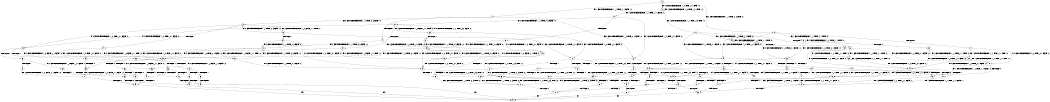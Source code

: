 digraph BCG {
size = "7, 10.5";
center = TRUE;
node [shape = circle];
0 [peripheries = 2];
0 -> 1 [label = "EX !1 !ATOMIC_EXCH_BRANCH (1, +1, TRUE, +1, 1, FALSE) !:0:"];
0 -> 2 [label = "EX !2 !ATOMIC_EXCH_BRANCH (1, +1, TRUE, +0, 3, TRUE) !:0:"];
0 -> 3 [label = "EX !0 !ATOMIC_EXCH_BRANCH (1, +0, TRUE, +0, 1, TRUE) !:0:"];
1 -> 4 [label = "TERMINATE !1"];
1 -> 5 [label = "EX !2 !ATOMIC_EXCH_BRANCH (1, +1, TRUE, +0, 3, FALSE) !:0:"];
1 -> 6 [label = "EX !0 !ATOMIC_EXCH_BRANCH (1, +0, TRUE, +0, 1, FALSE) !:0:"];
2 -> 7 [label = "TERMINATE !2"];
2 -> 8 [label = "EX !1 !ATOMIC_EXCH_BRANCH (1, +1, TRUE, +1, 1, TRUE) !:0:"];
2 -> 9 [label = "EX !0 !ATOMIC_EXCH_BRANCH (1, +0, TRUE, +0, 1, FALSE) !:0:"];
3 -> 10 [label = "EX !1 !ATOMIC_EXCH_BRANCH (1, +1, TRUE, +1, 1, FALSE) !:0:"];
3 -> 11 [label = "EX !2 !ATOMIC_EXCH_BRANCH (1, +1, TRUE, +0, 3, TRUE) !:0:"];
3 -> 3 [label = "EX !0 !ATOMIC_EXCH_BRANCH (1, +0, TRUE, +0, 1, TRUE) !:0:"];
4 -> 12 [label = "EX !2 !ATOMIC_EXCH_BRANCH (1, +1, TRUE, +0, 3, FALSE) !:0:"];
4 -> 13 [label = "EX !0 !ATOMIC_EXCH_BRANCH (1, +0, TRUE, +0, 1, FALSE) !:0:"];
5 -> 14 [label = "TERMINATE !1"];
5 -> 15 [label = "EX !0 !ATOMIC_EXCH_BRANCH (1, +0, TRUE, +0, 1, FALSE) !:0:"];
5 -> 16 [label = "EX !2 !ATOMIC_EXCH_BRANCH (1, +0, FALSE, +1, 1, TRUE) !:0:"];
6 -> 17 [label = "TERMINATE !1"];
6 -> 18 [label = "TERMINATE !0"];
6 -> 19 [label = "EX !2 !ATOMIC_EXCH_BRANCH (1, +1, TRUE, +0, 3, TRUE) !:0:"];
7 -> 20 [label = "EX !1 !ATOMIC_EXCH_BRANCH (1, +1, TRUE, +1, 1, TRUE) !:0:"];
7 -> 21 [label = "EX !0 !ATOMIC_EXCH_BRANCH (1, +0, TRUE, +0, 1, FALSE) !:0:"];
8 -> 22 [label = "TERMINATE !2"];
8 -> 23 [label = "EX !0 !ATOMIC_EXCH_BRANCH (1, +0, TRUE, +0, 1, FALSE) !:0:"];
8 -> 8 [label = "EX !1 !ATOMIC_EXCH_BRANCH (1, +1, TRUE, +1, 1, TRUE) !:0:"];
9 -> 24 [label = "TERMINATE !2"];
9 -> 25 [label = "TERMINATE !0"];
9 -> 19 [label = "EX !1 !ATOMIC_EXCH_BRANCH (1, +1, TRUE, +1, 1, FALSE) !:0:"];
10 -> 26 [label = "TERMINATE !1"];
10 -> 27 [label = "EX !2 !ATOMIC_EXCH_BRANCH (1, +1, TRUE, +0, 3, FALSE) !:0:"];
10 -> 6 [label = "EX !0 !ATOMIC_EXCH_BRANCH (1, +0, TRUE, +0, 1, FALSE) !:0:"];
11 -> 28 [label = "TERMINATE !2"];
11 -> 29 [label = "EX !1 !ATOMIC_EXCH_BRANCH (1, +1, TRUE, +1, 1, TRUE) !:0:"];
11 -> 9 [label = "EX !0 !ATOMIC_EXCH_BRANCH (1, +0, TRUE, +0, 1, FALSE) !:0:"];
12 -> 30 [label = "EX !0 !ATOMIC_EXCH_BRANCH (1, +0, TRUE, +0, 1, FALSE) !:0:"];
12 -> 31 [label = "EX !2 !ATOMIC_EXCH_BRANCH (1, +0, FALSE, +1, 1, TRUE) !:0:"];
13 -> 32 [label = "TERMINATE !0"];
13 -> 33 [label = "EX !2 !ATOMIC_EXCH_BRANCH (1, +1, TRUE, +0, 3, TRUE) !:0:"];
14 -> 30 [label = "EX !0 !ATOMIC_EXCH_BRANCH (1, +0, TRUE, +0, 1, FALSE) !:0:"];
14 -> 31 [label = "EX !2 !ATOMIC_EXCH_BRANCH (1, +0, FALSE, +1, 1, TRUE) !:0:"];
15 -> 34 [label = "TERMINATE !1"];
15 -> 35 [label = "TERMINATE !0"];
15 -> 36 [label = "EX !2 !ATOMIC_EXCH_BRANCH (1, +0, FALSE, +1, 1, FALSE) !:0:"];
16 -> 37 [label = "TERMINATE !1"];
16 -> 38 [label = "EX !0 !ATOMIC_EXCH_BRANCH (1, +0, TRUE, +0, 1, FALSE) !:0:"];
16 -> 5 [label = "EX !2 !ATOMIC_EXCH_BRANCH (1, +1, TRUE, +0, 3, FALSE) !:0:"];
17 -> 32 [label = "TERMINATE !0"];
17 -> 33 [label = "EX !2 !ATOMIC_EXCH_BRANCH (1, +1, TRUE, +0, 3, TRUE) !:0:"];
18 -> 39 [label = "TERMINATE !1"];
18 -> 40 [label = "EX !2 !ATOMIC_EXCH_BRANCH (1, +1, TRUE, +0, 3, TRUE) !:1:"];
19 -> 41 [label = "TERMINATE !1"];
19 -> 42 [label = "TERMINATE !2"];
19 -> 43 [label = "TERMINATE !0"];
20 -> 44 [label = "EX !0 !ATOMIC_EXCH_BRANCH (1, +0, TRUE, +0, 1, FALSE) !:0:"];
20 -> 20 [label = "EX !1 !ATOMIC_EXCH_BRANCH (1, +1, TRUE, +1, 1, TRUE) !:0:"];
21 -> 45 [label = "TERMINATE !0"];
21 -> 46 [label = "EX !1 !ATOMIC_EXCH_BRANCH (1, +1, TRUE, +1, 1, FALSE) !:0:"];
22 -> 44 [label = "EX !0 !ATOMIC_EXCH_BRANCH (1, +0, TRUE, +0, 1, FALSE) !:0:"];
22 -> 20 [label = "EX !1 !ATOMIC_EXCH_BRANCH (1, +1, TRUE, +1, 1, TRUE) !:0:"];
23 -> 47 [label = "TERMINATE !2"];
23 -> 48 [label = "TERMINATE !0"];
23 -> 19 [label = "EX !1 !ATOMIC_EXCH_BRANCH (1, +1, TRUE, +1, 1, FALSE) !:0:"];
24 -> 45 [label = "TERMINATE !0"];
24 -> 46 [label = "EX !1 !ATOMIC_EXCH_BRANCH (1, +1, TRUE, +1, 1, FALSE) !:0:"];
25 -> 49 [label = "TERMINATE !2"];
25 -> 40 [label = "EX !1 !ATOMIC_EXCH_BRANCH (1, +1, TRUE, +1, 1, FALSE) !:1:"];
26 -> 50 [label = "EX !2 !ATOMIC_EXCH_BRANCH (1, +1, TRUE, +0, 3, FALSE) !:0:"];
26 -> 13 [label = "EX !0 !ATOMIC_EXCH_BRANCH (1, +0, TRUE, +0, 1, FALSE) !:0:"];
27 -> 51 [label = "TERMINATE !1"];
27 -> 52 [label = "EX !2 !ATOMIC_EXCH_BRANCH (1, +0, FALSE, +1, 1, TRUE) !:0:"];
27 -> 15 [label = "EX !0 !ATOMIC_EXCH_BRANCH (1, +0, TRUE, +0, 1, FALSE) !:0:"];
28 -> 53 [label = "EX !1 !ATOMIC_EXCH_BRANCH (1, +1, TRUE, +1, 1, TRUE) !:0:"];
28 -> 21 [label = "EX !0 !ATOMIC_EXCH_BRANCH (1, +0, TRUE, +0, 1, FALSE) !:0:"];
29 -> 54 [label = "TERMINATE !2"];
29 -> 29 [label = "EX !1 !ATOMIC_EXCH_BRANCH (1, +1, TRUE, +1, 1, TRUE) !:0:"];
29 -> 23 [label = "EX !0 !ATOMIC_EXCH_BRANCH (1, +0, TRUE, +0, 1, FALSE) !:0:"];
30 -> 55 [label = "TERMINATE !0"];
30 -> 56 [label = "EX !2 !ATOMIC_EXCH_BRANCH (1, +0, FALSE, +1, 1, FALSE) !:0:"];
31 -> 57 [label = "EX !0 !ATOMIC_EXCH_BRANCH (1, +0, TRUE, +0, 1, FALSE) !:0:"];
31 -> 12 [label = "EX !2 !ATOMIC_EXCH_BRANCH (1, +1, TRUE, +0, 3, FALSE) !:0:"];
32 -> 58 [label = "EX !2 !ATOMIC_EXCH_BRANCH (1, +1, TRUE, +0, 3, TRUE) !:2:"];
33 -> 59 [label = "TERMINATE !2"];
33 -> 60 [label = "TERMINATE !0"];
34 -> 55 [label = "TERMINATE !0"];
34 -> 56 [label = "EX !2 !ATOMIC_EXCH_BRANCH (1, +0, FALSE, +1, 1, FALSE) !:0:"];
35 -> 61 [label = "TERMINATE !1"];
35 -> 62 [label = "EX !2 !ATOMIC_EXCH_BRANCH (1, +0, FALSE, +1, 1, FALSE) !:1:"];
36 -> 63 [label = "TERMINATE !1"];
36 -> 64 [label = "TERMINATE !2"];
36 -> 65 [label = "TERMINATE !0"];
37 -> 57 [label = "EX !0 !ATOMIC_EXCH_BRANCH (1, +0, TRUE, +0, 1, FALSE) !:0:"];
37 -> 12 [label = "EX !2 !ATOMIC_EXCH_BRANCH (1, +1, TRUE, +0, 3, FALSE) !:0:"];
38 -> 66 [label = "TERMINATE !1"];
38 -> 67 [label = "TERMINATE !0"];
38 -> 19 [label = "EX !2 !ATOMIC_EXCH_BRANCH (1, +1, TRUE, +0, 3, TRUE) !:0:"];
39 -> 58 [label = "EX !2 !ATOMIC_EXCH_BRANCH (1, +1, TRUE, +0, 3, TRUE) !:2:"];
40 -> 68 [label = "TERMINATE !1"];
40 -> 69 [label = "TERMINATE !2"];
41 -> 59 [label = "TERMINATE !2"];
41 -> 60 [label = "TERMINATE !0"];
42 -> 70 [label = "TERMINATE !1"];
42 -> 71 [label = "TERMINATE !0"];
43 -> 68 [label = "TERMINATE !1"];
43 -> 69 [label = "TERMINATE !2"];
44 -> 72 [label = "TERMINATE !0"];
44 -> 46 [label = "EX !1 !ATOMIC_EXCH_BRANCH (1, +1, TRUE, +1, 1, FALSE) !:0:"];
45 -> 73 [label = "EX !1 !ATOMIC_EXCH_BRANCH (1, +1, TRUE, +1, 1, FALSE) !:1:"];
46 -> 70 [label = "TERMINATE !1"];
46 -> 71 [label = "TERMINATE !0"];
47 -> 72 [label = "TERMINATE !0"];
47 -> 46 [label = "EX !1 !ATOMIC_EXCH_BRANCH (1, +1, TRUE, +1, 1, FALSE) !:0:"];
48 -> 74 [label = "TERMINATE !2"];
48 -> 40 [label = "EX !1 !ATOMIC_EXCH_BRANCH (1, +1, TRUE, +1, 1, FALSE) !:1:"];
49 -> 73 [label = "EX !1 !ATOMIC_EXCH_BRANCH (1, +1, TRUE, +1, 1, FALSE) !:1:"];
50 -> 75 [label = "EX !2 !ATOMIC_EXCH_BRANCH (1, +0, FALSE, +1, 1, TRUE) !:0:"];
50 -> 30 [label = "EX !0 !ATOMIC_EXCH_BRANCH (1, +0, TRUE, +0, 1, FALSE) !:0:"];
51 -> 75 [label = "EX !2 !ATOMIC_EXCH_BRANCH (1, +0, FALSE, +1, 1, TRUE) !:0:"];
51 -> 30 [label = "EX !0 !ATOMIC_EXCH_BRANCH (1, +0, TRUE, +0, 1, FALSE) !:0:"];
52 -> 76 [label = "TERMINATE !1"];
52 -> 27 [label = "EX !2 !ATOMIC_EXCH_BRANCH (1, +1, TRUE, +0, 3, FALSE) !:0:"];
52 -> 38 [label = "EX !0 !ATOMIC_EXCH_BRANCH (1, +0, TRUE, +0, 1, FALSE) !:0:"];
53 -> 53 [label = "EX !1 !ATOMIC_EXCH_BRANCH (1, +1, TRUE, +1, 1, TRUE) !:0:"];
53 -> 44 [label = "EX !0 !ATOMIC_EXCH_BRANCH (1, +0, TRUE, +0, 1, FALSE) !:0:"];
54 -> 53 [label = "EX !1 !ATOMIC_EXCH_BRANCH (1, +1, TRUE, +1, 1, TRUE) !:0:"];
54 -> 44 [label = "EX !0 !ATOMIC_EXCH_BRANCH (1, +0, TRUE, +0, 1, FALSE) !:0:"];
55 -> 77 [label = "EX !2 !ATOMIC_EXCH_BRANCH (1, +0, FALSE, +1, 1, FALSE) !:2:"];
56 -> 78 [label = "TERMINATE !2"];
56 -> 79 [label = "TERMINATE !0"];
57 -> 80 [label = "TERMINATE !0"];
57 -> 33 [label = "EX !2 !ATOMIC_EXCH_BRANCH (1, +1, TRUE, +0, 3, TRUE) !:0:"];
58 -> 81 [label = "TERMINATE !2"];
59 -> 82 [label = "TERMINATE !0"];
60 -> 81 [label = "TERMINATE !2"];
61 -> 77 [label = "EX !2 !ATOMIC_EXCH_BRANCH (1, +0, FALSE, +1, 1, FALSE) !:2:"];
62 -> 83 [label = "TERMINATE !1"];
62 -> 84 [label = "TERMINATE !2"];
63 -> 78 [label = "TERMINATE !2"];
63 -> 79 [label = "TERMINATE !0"];
64 -> 85 [label = "TERMINATE !1"];
64 -> 86 [label = "TERMINATE !0"];
65 -> 83 [label = "TERMINATE !1"];
65 -> 84 [label = "TERMINATE !2"];
66 -> 80 [label = "TERMINATE !0"];
66 -> 33 [label = "EX !2 !ATOMIC_EXCH_BRANCH (1, +1, TRUE, +0, 3, TRUE) !:0:"];
67 -> 87 [label = "TERMINATE !1"];
67 -> 40 [label = "EX !2 !ATOMIC_EXCH_BRANCH (1, +1, TRUE, +0, 3, TRUE) !:1:"];
68 -> 81 [label = "TERMINATE !2"];
69 -> 88 [label = "TERMINATE !1"];
70 -> 82 [label = "TERMINATE !0"];
71 -> 88 [label = "TERMINATE !1"];
72 -> 73 [label = "EX !1 !ATOMIC_EXCH_BRANCH (1, +1, TRUE, +1, 1, FALSE) !:1:"];
73 -> 88 [label = "TERMINATE !1"];
74 -> 73 [label = "EX !1 !ATOMIC_EXCH_BRANCH (1, +1, TRUE, +1, 1, FALSE) !:1:"];
75 -> 50 [label = "EX !2 !ATOMIC_EXCH_BRANCH (1, +1, TRUE, +0, 3, FALSE) !:0:"];
75 -> 57 [label = "EX !0 !ATOMIC_EXCH_BRANCH (1, +0, TRUE, +0, 1, FALSE) !:0:"];
76 -> 50 [label = "EX !2 !ATOMIC_EXCH_BRANCH (1, +1, TRUE, +0, 3, FALSE) !:0:"];
76 -> 57 [label = "EX !0 !ATOMIC_EXCH_BRANCH (1, +0, TRUE, +0, 1, FALSE) !:0:"];
77 -> 89 [label = "TERMINATE !2"];
78 -> 90 [label = "TERMINATE !0"];
79 -> 89 [label = "TERMINATE !2"];
80 -> 58 [label = "EX !2 !ATOMIC_EXCH_BRANCH (1, +1, TRUE, +0, 3, TRUE) !:2:"];
81 -> 91 [label = "exit"];
82 -> 91 [label = "exit"];
83 -> 89 [label = "TERMINATE !2"];
84 -> 92 [label = "TERMINATE !1"];
85 -> 90 [label = "TERMINATE !0"];
86 -> 92 [label = "TERMINATE !1"];
87 -> 58 [label = "EX !2 !ATOMIC_EXCH_BRANCH (1, +1, TRUE, +0, 3, TRUE) !:2:"];
88 -> 91 [label = "exit"];
89 -> 91 [label = "exit"];
90 -> 91 [label = "exit"];
92 -> 91 [label = "exit"];
}
